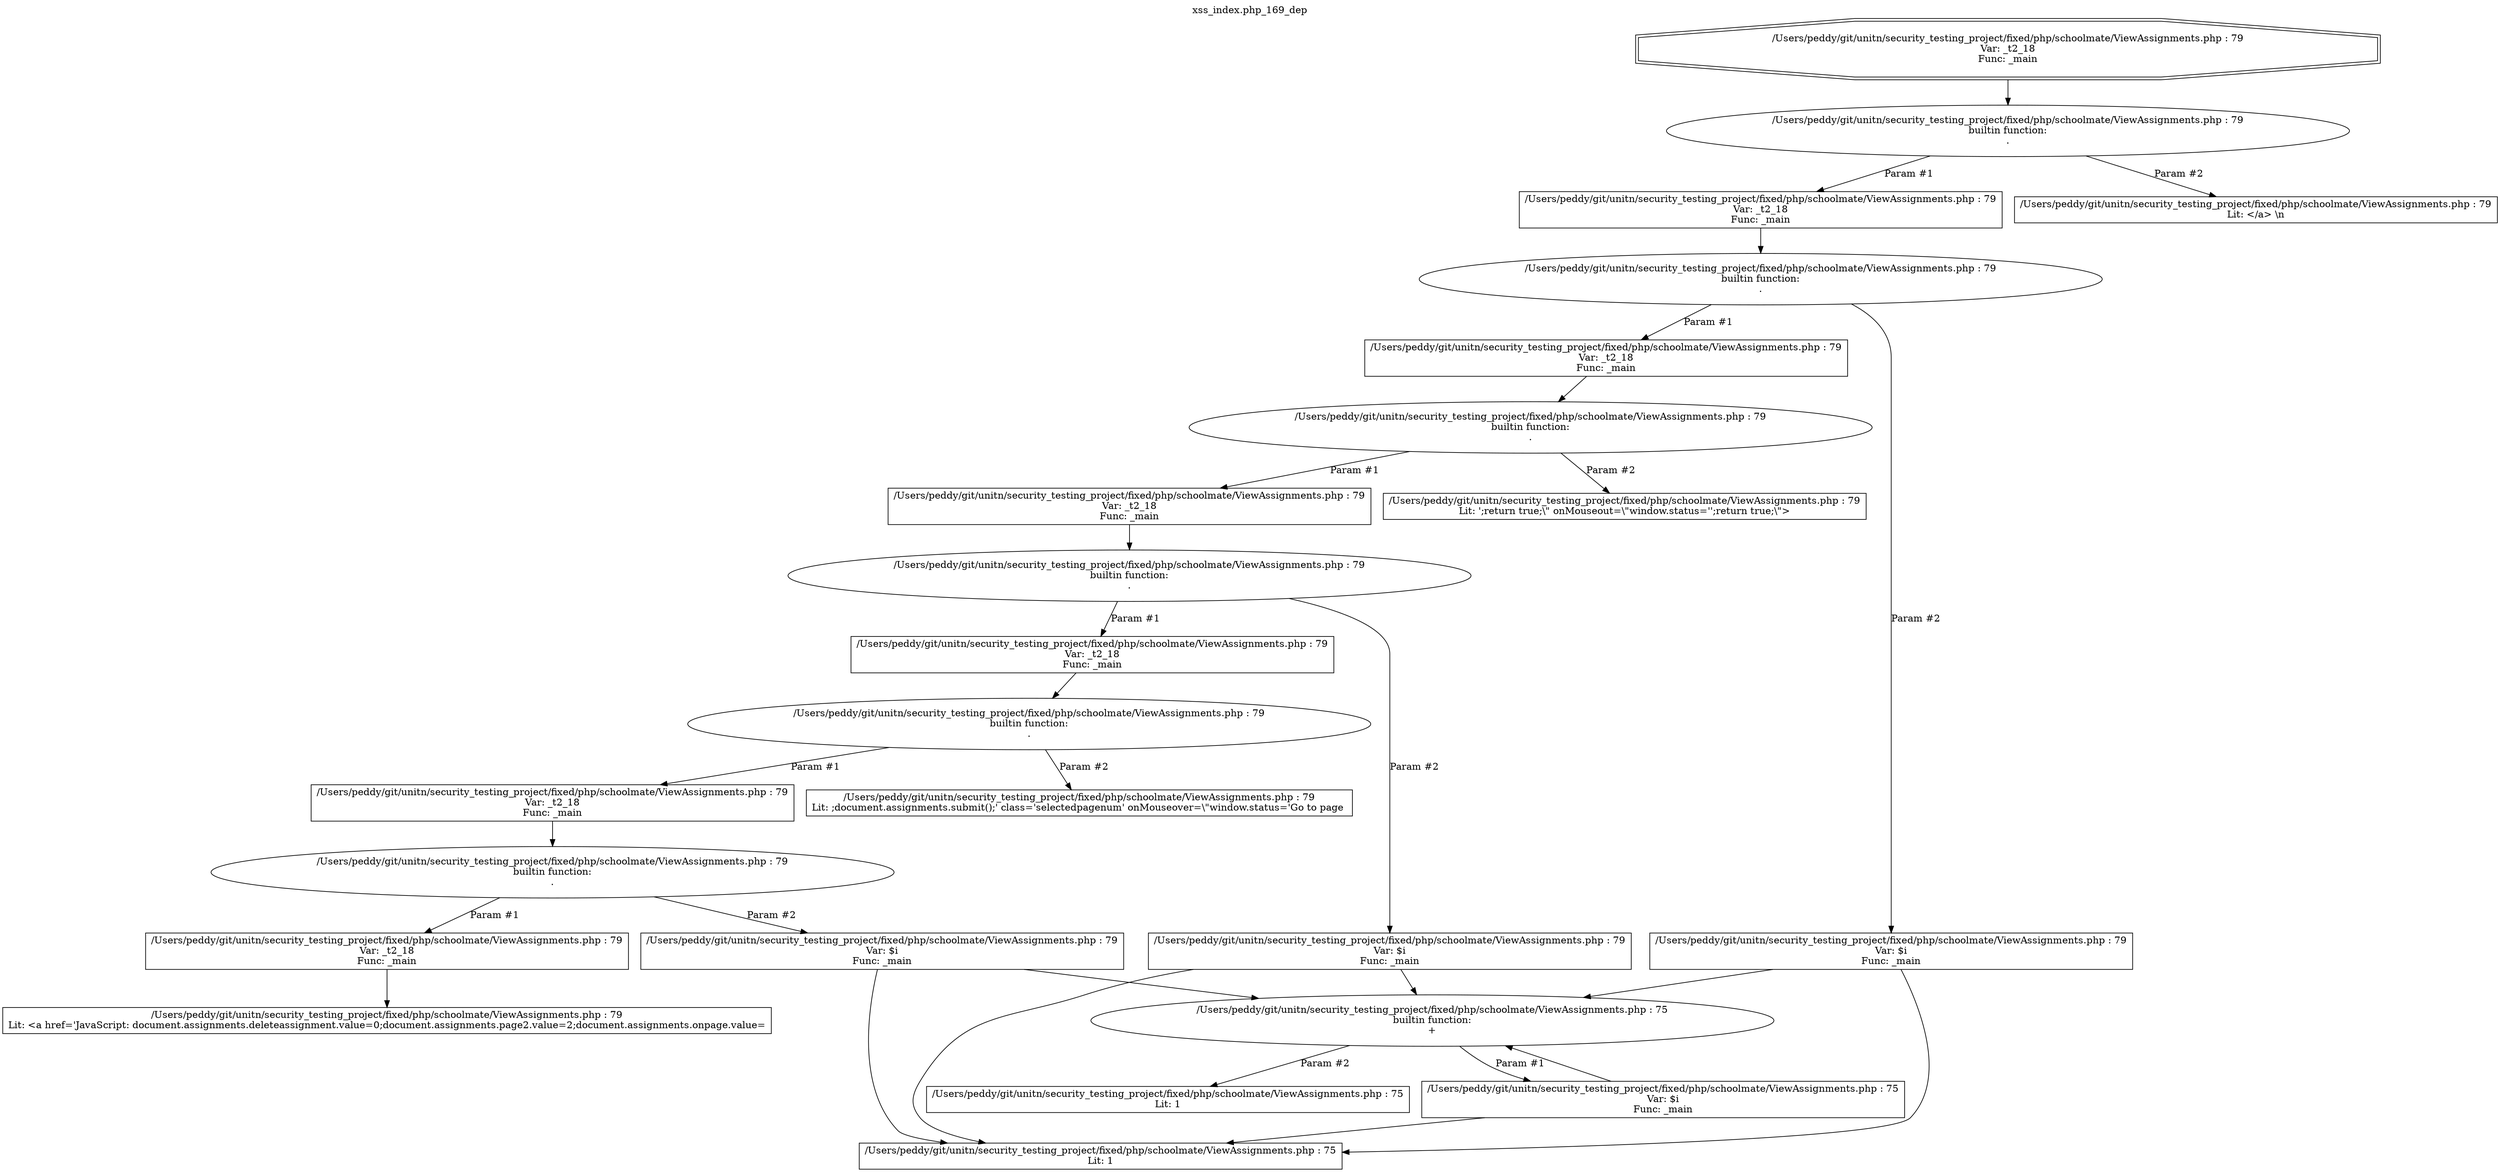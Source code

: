 digraph cfg {
  label="xss_index.php_169_dep";
  labelloc=t;
  n1 [shape=doubleoctagon, label="/Users/peddy/git/unitn/security_testing_project/fixed/php/schoolmate/ViewAssignments.php : 79\nVar: _t2_18\nFunc: _main\n"];
  n2 [shape=ellipse, label="/Users/peddy/git/unitn/security_testing_project/fixed/php/schoolmate/ViewAssignments.php : 79\nbuiltin function:\n.\n"];
  n3 [shape=box, label="/Users/peddy/git/unitn/security_testing_project/fixed/php/schoolmate/ViewAssignments.php : 79\nVar: _t2_18\nFunc: _main\n"];
  n4 [shape=ellipse, label="/Users/peddy/git/unitn/security_testing_project/fixed/php/schoolmate/ViewAssignments.php : 79\nbuiltin function:\n.\n"];
  n5 [shape=box, label="/Users/peddy/git/unitn/security_testing_project/fixed/php/schoolmate/ViewAssignments.php : 79\nVar: _t2_18\nFunc: _main\n"];
  n6 [shape=ellipse, label="/Users/peddy/git/unitn/security_testing_project/fixed/php/schoolmate/ViewAssignments.php : 79\nbuiltin function:\n.\n"];
  n7 [shape=box, label="/Users/peddy/git/unitn/security_testing_project/fixed/php/schoolmate/ViewAssignments.php : 79\nVar: _t2_18\nFunc: _main\n"];
  n8 [shape=ellipse, label="/Users/peddy/git/unitn/security_testing_project/fixed/php/schoolmate/ViewAssignments.php : 79\nbuiltin function:\n.\n"];
  n9 [shape=box, label="/Users/peddy/git/unitn/security_testing_project/fixed/php/schoolmate/ViewAssignments.php : 79\nVar: _t2_18\nFunc: _main\n"];
  n10 [shape=ellipse, label="/Users/peddy/git/unitn/security_testing_project/fixed/php/schoolmate/ViewAssignments.php : 79\nbuiltin function:\n.\n"];
  n11 [shape=box, label="/Users/peddy/git/unitn/security_testing_project/fixed/php/schoolmate/ViewAssignments.php : 79\nVar: _t2_18\nFunc: _main\n"];
  n12 [shape=ellipse, label="/Users/peddy/git/unitn/security_testing_project/fixed/php/schoolmate/ViewAssignments.php : 79\nbuiltin function:\n.\n"];
  n13 [shape=box, label="/Users/peddy/git/unitn/security_testing_project/fixed/php/schoolmate/ViewAssignments.php : 79\nVar: _t2_18\nFunc: _main\n"];
  n14 [shape=box, label="/Users/peddy/git/unitn/security_testing_project/fixed/php/schoolmate/ViewAssignments.php : 79\nLit: <a href='JavaScript: document.assignments.deleteassignment.value=0;document.assignments.page2.value=2;document.assignments.onpage.value=\n"];
  n15 [shape=box, label="/Users/peddy/git/unitn/security_testing_project/fixed/php/schoolmate/ViewAssignments.php : 79\nVar: $i\nFunc: _main\n"];
  n16 [shape=box, label="/Users/peddy/git/unitn/security_testing_project/fixed/php/schoolmate/ViewAssignments.php : 75\nLit: 1\n"];
  n17 [shape=ellipse, label="/Users/peddy/git/unitn/security_testing_project/fixed/php/schoolmate/ViewAssignments.php : 75\nbuiltin function:\n+\n"];
  n18 [shape=box, label="/Users/peddy/git/unitn/security_testing_project/fixed/php/schoolmate/ViewAssignments.php : 75\nVar: $i\nFunc: _main\n"];
  n19 [shape=box, label="/Users/peddy/git/unitn/security_testing_project/fixed/php/schoolmate/ViewAssignments.php : 75\nLit: 1\n"];
  n20 [shape=box, label="/Users/peddy/git/unitn/security_testing_project/fixed/php/schoolmate/ViewAssignments.php : 79\nLit: ;document.assignments.submit();' class='selectedpagenum' onMouseover=\\\"window.status='Go to page \n"];
  n21 [shape=box, label="/Users/peddy/git/unitn/security_testing_project/fixed/php/schoolmate/ViewAssignments.php : 79\nVar: $i\nFunc: _main\n"];
  n22 [shape=box, label="/Users/peddy/git/unitn/security_testing_project/fixed/php/schoolmate/ViewAssignments.php : 79\nLit: ';return true;\\\" onMouseout=\\\"window.status='';return true;\\\">\n"];
  n23 [shape=box, label="/Users/peddy/git/unitn/security_testing_project/fixed/php/schoolmate/ViewAssignments.php : 79\nVar: $i\nFunc: _main\n"];
  n24 [shape=box, label="/Users/peddy/git/unitn/security_testing_project/fixed/php/schoolmate/ViewAssignments.php : 79\nLit: </a>&nbsp;\\n\n"];
  n1 -> n2;
  n3 -> n4;
  n5 -> n6;
  n7 -> n8;
  n9 -> n10;
  n11 -> n12;
  n13 -> n14;
  n12 -> n13[label="Param #1"];
  n12 -> n15[label="Param #2"];
  n15 -> n16;
  n15 -> n17;
  n18 -> n16;
  n18 -> n17;
  n17 -> n18[label="Param #1"];
  n17 -> n19[label="Param #2"];
  n10 -> n11[label="Param #1"];
  n10 -> n20[label="Param #2"];
  n8 -> n9[label="Param #1"];
  n8 -> n21[label="Param #2"];
  n21 -> n16;
  n21 -> n17;
  n6 -> n7[label="Param #1"];
  n6 -> n22[label="Param #2"];
  n4 -> n5[label="Param #1"];
  n4 -> n23[label="Param #2"];
  n23 -> n16;
  n23 -> n17;
  n2 -> n3[label="Param #1"];
  n2 -> n24[label="Param #2"];
}
